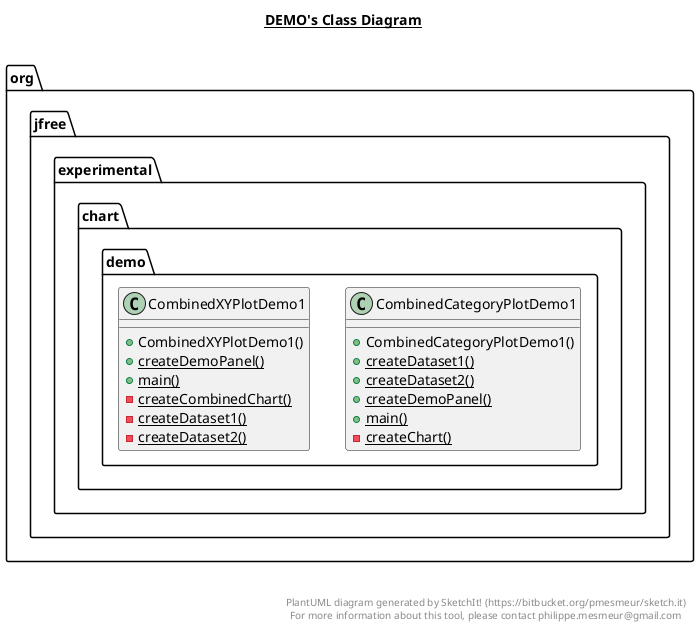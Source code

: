 @startuml

title __DEMO's Class Diagram__\n

  namespace org.jfree.experimental.chart.demo {
    class org.jfree.experimental.chart.demo.CombinedCategoryPlotDemo1 {
        + CombinedCategoryPlotDemo1()
        {static} + createDataset1()
        {static} + createDataset2()
        {static} + createDemoPanel()
        {static} + main()
        {static} - createChart()
    }
  }
  

  namespace org.jfree.experimental.chart.demo {
    class org.jfree.experimental.chart.demo.CombinedXYPlotDemo1 {
        + CombinedXYPlotDemo1()
        {static} + createDemoPanel()
        {static} + main()
        {static} - createCombinedChart()
        {static} - createDataset1()
        {static} - createDataset2()
    }
  }
  



right footer


PlantUML diagram generated by SketchIt! (https://bitbucket.org/pmesmeur/sketch.it)
For more information about this tool, please contact philippe.mesmeur@gmail.com
endfooter

@enduml
